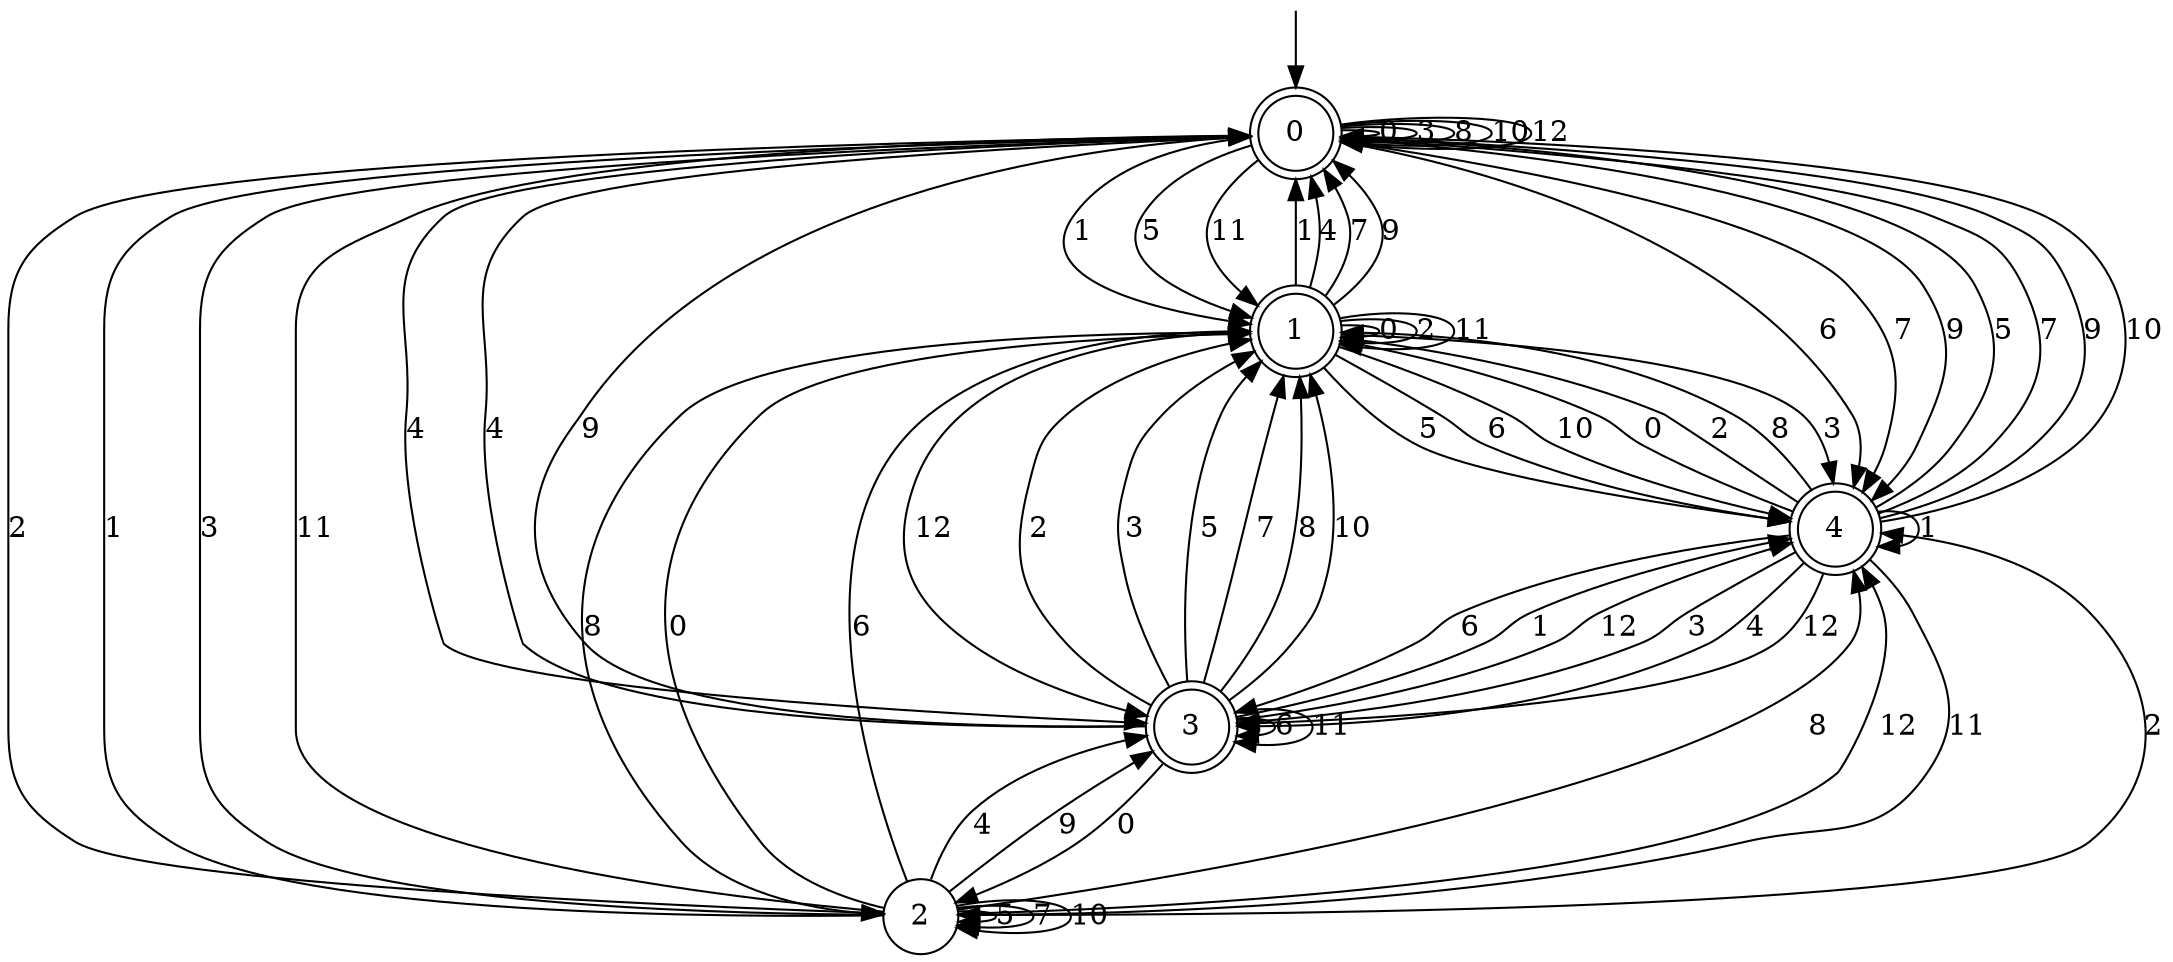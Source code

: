 digraph g {

	s0 [shape="doublecircle" label="0"];
	s1 [shape="doublecircle" label="1"];
	s2 [shape="circle" label="2"];
	s3 [shape="doublecircle" label="3"];
	s4 [shape="doublecircle" label="4"];
	s0 -> s0 [label="0"];
	s0 -> s1 [label="1"];
	s0 -> s2 [label="2"];
	s0 -> s0 [label="3"];
	s0 -> s3 [label="4"];
	s0 -> s1 [label="5"];
	s0 -> s4 [label="6"];
	s0 -> s4 [label="7"];
	s0 -> s0 [label="8"];
	s0 -> s4 [label="9"];
	s0 -> s0 [label="10"];
	s0 -> s1 [label="11"];
	s0 -> s0 [label="12"];
	s1 -> s1 [label="0"];
	s1 -> s0 [label="1"];
	s1 -> s1 [label="2"];
	s1 -> s4 [label="3"];
	s1 -> s0 [label="4"];
	s1 -> s4 [label="5"];
	s1 -> s4 [label="6"];
	s1 -> s0 [label="7"];
	s1 -> s2 [label="8"];
	s1 -> s0 [label="9"];
	s1 -> s4 [label="10"];
	s1 -> s1 [label="11"];
	s1 -> s3 [label="12"];
	s2 -> s1 [label="0"];
	s2 -> s0 [label="1"];
	s2 -> s4 [label="2"];
	s2 -> s0 [label="3"];
	s2 -> s3 [label="4"];
	s2 -> s2 [label="5"];
	s2 -> s1 [label="6"];
	s2 -> s2 [label="7"];
	s2 -> s4 [label="8"];
	s2 -> s3 [label="9"];
	s2 -> s2 [label="10"];
	s2 -> s0 [label="11"];
	s2 -> s4 [label="12"];
	s3 -> s2 [label="0"];
	s3 -> s4 [label="1"];
	s3 -> s1 [label="2"];
	s3 -> s1 [label="3"];
	s3 -> s0 [label="4"];
	s3 -> s1 [label="5"];
	s3 -> s3 [label="6"];
	s3 -> s1 [label="7"];
	s3 -> s1 [label="8"];
	s3 -> s0 [label="9"];
	s3 -> s1 [label="10"];
	s3 -> s3 [label="11"];
	s3 -> s4 [label="12"];
	s4 -> s1 [label="0"];
	s4 -> s4 [label="1"];
	s4 -> s1 [label="2"];
	s4 -> s3 [label="3"];
	s4 -> s3 [label="4"];
	s4 -> s0 [label="5"];
	s4 -> s3 [label="6"];
	s4 -> s0 [label="7"];
	s4 -> s1 [label="8"];
	s4 -> s0 [label="9"];
	s4 -> s0 [label="10"];
	s4 -> s2 [label="11"];
	s4 -> s3 [label="12"];

__start0 [label="" shape="none" width="0" height="0"];
__start0 -> s0;

}
